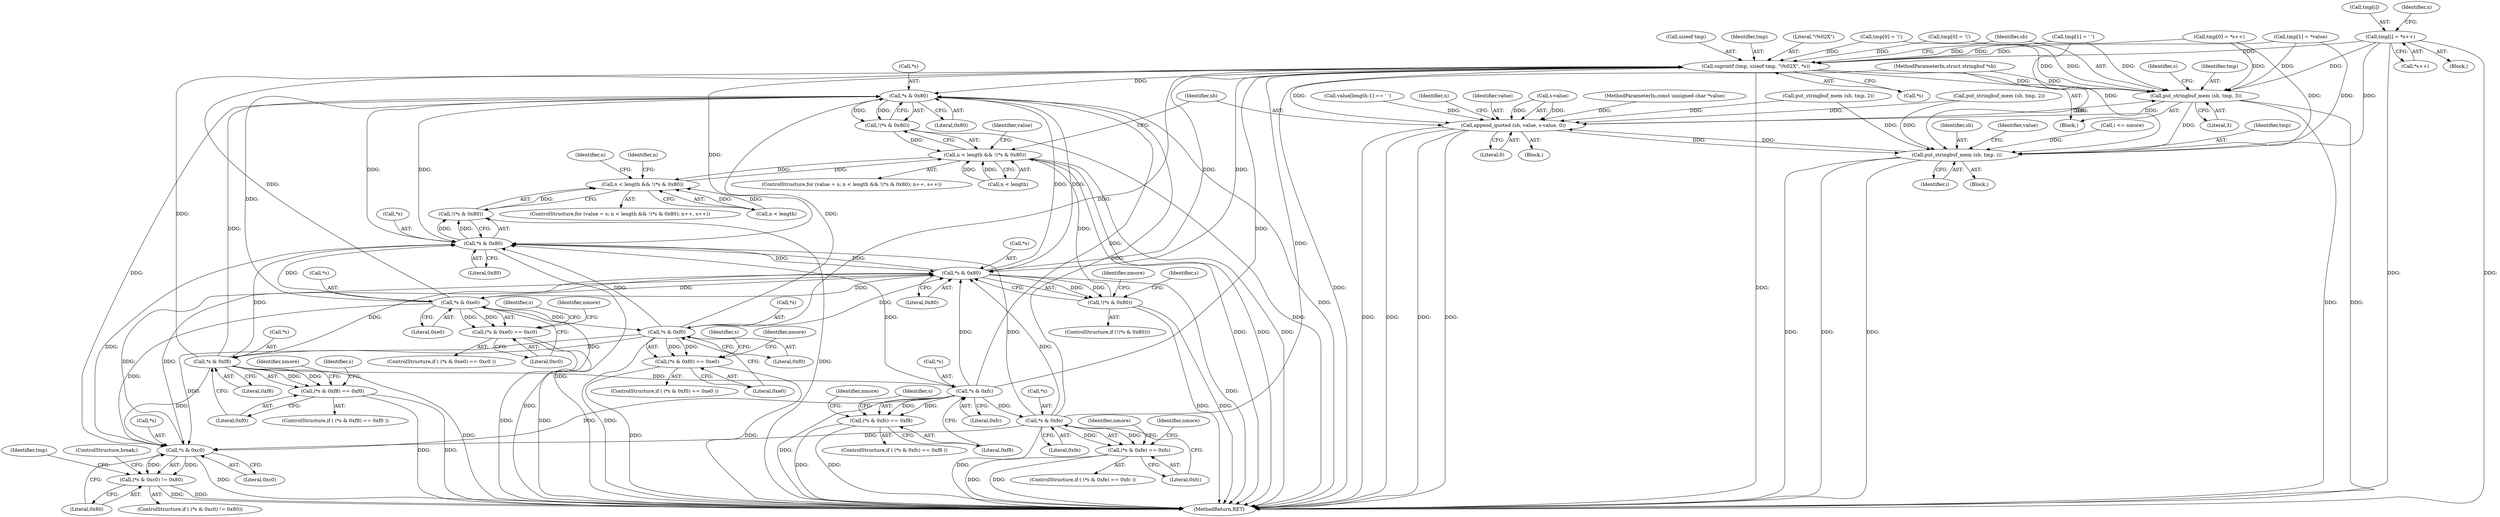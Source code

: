 digraph "0_gnupg_243d12fdec66a4360fbb3e307a046b39b5b4ffc3_0@array" {
"1000364" [label="(Call,tmp[i] = *s++)"];
"1000309" [label="(Call,snprintf (tmp, sizeof tmp, \"\\%02X\", *s))"];
"1000198" [label="(Call,*s & 0x80)"];
"1000197" [label="(Call,!(*s & 0x80))"];
"1000193" [label="(Call,n < length && !(*s & 0x80))"];
"1000211" [label="(Call,n < length && !(*s & 0x80))"];
"1000216" [label="(Call,*s & 0x80)"];
"1000215" [label="(Call,!(*s & 0x80))"];
"1000239" [label="(Call,*s & 0x80)"];
"1000238" [label="(Call,!(*s & 0x80))"];
"1000249" [label="(Call,*s & 0xe0)"];
"1000248" [label="(Call,(*s & 0xe0) == 0xc0)"];
"1000260" [label="(Call,*s & 0xf0)"];
"1000259" [label="(Call,(*s & 0xf0) == 0xe0)"];
"1000271" [label="(Call,*s & 0xf8)"];
"1000270" [label="(Call,(*s & 0xf8) == 0xf0)"];
"1000282" [label="(Call,*s & 0xfc)"];
"1000281" [label="(Call,(*s & 0xfc) == 0xf8)"];
"1000293" [label="(Call,*s & 0xfe)"];
"1000292" [label="(Call,(*s & 0xfe) == 0xfc)"];
"1000358" [label="(Call,*s & 0xc0)"];
"1000357" [label="(Call,(*s & 0xc0) != 0x80)"];
"1000316" [label="(Call,put_stringbuf_mem (sb, tmp, 3))"];
"1000225" [label="(Call,append_quoted (sb, value, s-value, 0))"];
"1000373" [label="(Call,put_stringbuf_mem (sb, tmp, i))"];
"1000292" [label="(Call,(*s & 0xfe) == 0xfc)"];
"1000242" [label="(Literal,0x80)"];
"1000258" [label="(ControlStructure,if ( (*s & 0xf0) == 0xe0 ))"];
"1000311" [label="(Call,sizeof tmp)"];
"1000314" [label="(Call,*s)"];
"1000362" [label="(Literal,0x80)"];
"1000273" [label="(Identifier,s)"];
"1000212" [label="(Call,n < length)"];
"1000270" [label="(Call,(*s & 0xf8) == 0xf0)"];
"1000373" [label="(Call,put_stringbuf_mem (sb, tmp, i))"];
"1000277" [label="(Identifier,nmore)"];
"1000219" [label="(Literal,0x80)"];
"1000156" [label="(Call,value[length-1] == ' ')"];
"1000271" [label="(Call,*s & 0xf8)"];
"1000211" [label="(Call,n < length && !(*s & 0x80))"];
"1000217" [label="(Call,*s)"];
"1000240" [label="(Call,*s)"];
"1000228" [label="(Call,s-value)"];
"1000275" [label="(Literal,0xf0)"];
"1000313" [label="(Literal,\"\\%02X\")"];
"1000114" [label="(MethodParameterIn,struct stringbuf *sb)"];
"1000145" [label="(Call,put_stringbuf_mem (sb, tmp, 2))"];
"1000209" [label="(Identifier,value)"];
"1000356" [label="(ControlStructure,if ( (*s & 0xc0) != 0x80))"];
"1000234" [label="(Identifier,n)"];
"1000227" [label="(Identifier,value)"];
"1000325" [label="(Block,)"];
"1000321" [label="(Identifier,s)"];
"1000319" [label="(Literal,3)"];
"1000247" [label="(ControlStructure,if ( (*s & 0xe0) == 0xc0 ))"];
"1000297" [label="(Literal,0xfc)"];
"1000252" [label="(Literal,0xe0)"];
"1000291" [label="(ControlStructure,if ( (*s & 0xfe) == 0xfc ))"];
"1000215" [label="(Call,!(*s & 0x80))"];
"1000248" [label="(Call,(*s & 0xe0) == 0xc0)"];
"1000189" [label="(ControlStructure,for (value = s; n < length && !(*s & 0x80); n++, s++))"];
"1000251" [label="(Identifier,s)"];
"1000164" [label="(Call,tmp[0] = '\\')"];
"1000309" [label="(Call,snprintf (tmp, sizeof tmp, \"\\%02X\", *s))"];
"1000216" [label="(Call,*s & 0x80)"];
"1000308" [label="(Block,)"];
"1000169" [label="(Call,tmp[1] = ' ')"];
"1000264" [label="(Literal,0xe0)"];
"1000375" [label="(Identifier,tmp)"];
"1000244" [label="(Identifier,nmore)"];
"1000272" [label="(Call,*s)"];
"1000365" [label="(Call,tmp[i])"];
"1000226" [label="(Identifier,sb)"];
"1000263" [label="(Literal,0xf0)"];
"1000288" [label="(Identifier,nmore)"];
"1000260" [label="(Call,*s & 0xf0)"];
"1000231" [label="(Literal,0)"];
"1000361" [label="(Literal,0xc0)"];
"1000310" [label="(Identifier,tmp)"];
"1000318" [label="(Identifier,tmp)"];
"1000296" [label="(Literal,0xfe)"];
"1000285" [label="(Literal,0xfc)"];
"1000250" [label="(Call,*s)"];
"1000281" [label="(Call,(*s & 0xfc) == 0xf8)"];
"1000294" [label="(Call,*s)"];
"1000372" [label="(Identifier,n)"];
"1000249" [label="(Call,*s & 0xe0)"];
"1000222" [label="(Identifier,n)"];
"1000303" [label="(Identifier,nmore)"];
"1000204" [label="(Identifier,n)"];
"1000359" [label="(Call,*s)"];
"1000337" [label="(Call,tmp[0] = *s++)"];
"1000299" [label="(Identifier,nmore)"];
"1000376" [label="(Identifier,i)"];
"1000282" [label="(Call,*s & 0xfc)"];
"1000269" [label="(ControlStructure,if ( (*s & 0xf8) == 0xf0 ))"];
"1000253" [label="(Literal,0xc0)"];
"1000358" [label="(Call,*s & 0xc0)"];
"1000283" [label="(Call,*s)"];
"1000368" [label="(Call,*s++)"];
"1000134" [label="(Call,tmp[0] = '\\')"];
"1000274" [label="(Literal,0xf8)"];
"1000280" [label="(ControlStructure,if ( (*s & 0xfc) == 0xf8 ))"];
"1000174" [label="(Call,put_stringbuf_mem (sb, tmp, 2))"];
"1000317" [label="(Identifier,sb)"];
"1000259" [label="(Call,(*s & 0xf0) == 0xe0)"];
"1000262" [label="(Identifier,s)"];
"1000364" [label="(Call,tmp[i] = *s++)"];
"1000139" [label="(Call,tmp[1] = *value)"];
"1000197" [label="(Call,!(*s & 0x80))"];
"1000188" [label="(Block,)"];
"1000198" [label="(Call,*s & 0x80)"];
"1000355" [label="(Block,)"];
"1000374" [label="(Identifier,sb)"];
"1000316" [label="(Call,put_stringbuf_mem (sb, tmp, 3))"];
"1000191" [label="(Identifier,value)"];
"1000194" [label="(Call,n < length)"];
"1000284" [label="(Identifier,s)"];
"1000225" [label="(Call,append_quoted (sb, value, s-value, 0))"];
"1000295" [label="(Identifier,s)"];
"1000286" [label="(Literal,0xf8)"];
"1000237" [label="(ControlStructure,if (!(*s & 0x80)))"];
"1000266" [label="(Identifier,nmore)"];
"1000207" [label="(ControlStructure,for (value = s; n < length && !(*s & 0x80); n++, s++))"];
"1000377" [label="(MethodReturn,RET)"];
"1000293" [label="(Call,*s & 0xfe)"];
"1000255" [label="(Identifier,nmore)"];
"1000112" [label="(MethodParameterIn,const unsigned char *value)"];
"1000350" [label="(Call,i <= nmore)"];
"1000238" [label="(Call,!(*s & 0x80))"];
"1000201" [label="(Literal,0x80)"];
"1000261" [label="(Call,*s)"];
"1000357" [label="(Call,(*s & 0xc0) != 0x80)"];
"1000199" [label="(Call,*s)"];
"1000193" [label="(Call,n < length && !(*s & 0x80))"];
"1000363" [label="(ControlStructure,break;)"];
"1000239" [label="(Call,*s & 0x80)"];
"1000366" [label="(Identifier,tmp)"];
"1000364" -> "1000355"  [label="AST: "];
"1000364" -> "1000368"  [label="CFG: "];
"1000365" -> "1000364"  [label="AST: "];
"1000368" -> "1000364"  [label="AST: "];
"1000372" -> "1000364"  [label="CFG: "];
"1000364" -> "1000377"  [label="DDG: "];
"1000364" -> "1000377"  [label="DDG: "];
"1000364" -> "1000309"  [label="DDG: "];
"1000364" -> "1000316"  [label="DDG: "];
"1000364" -> "1000373"  [label="DDG: "];
"1000309" -> "1000308"  [label="AST: "];
"1000309" -> "1000314"  [label="CFG: "];
"1000310" -> "1000309"  [label="AST: "];
"1000311" -> "1000309"  [label="AST: "];
"1000313" -> "1000309"  [label="AST: "];
"1000314" -> "1000309"  [label="AST: "];
"1000317" -> "1000309"  [label="CFG: "];
"1000309" -> "1000377"  [label="DDG: "];
"1000309" -> "1000377"  [label="DDG: "];
"1000309" -> "1000198"  [label="DDG: "];
"1000309" -> "1000216"  [label="DDG: "];
"1000309" -> "1000239"  [label="DDG: "];
"1000139" -> "1000309"  [label="DDG: "];
"1000337" -> "1000309"  [label="DDG: "];
"1000134" -> "1000309"  [label="DDG: "];
"1000169" -> "1000309"  [label="DDG: "];
"1000164" -> "1000309"  [label="DDG: "];
"1000293" -> "1000309"  [label="DDG: "];
"1000239" -> "1000309"  [label="DDG: "];
"1000282" -> "1000309"  [label="DDG: "];
"1000260" -> "1000309"  [label="DDG: "];
"1000249" -> "1000309"  [label="DDG: "];
"1000271" -> "1000309"  [label="DDG: "];
"1000309" -> "1000316"  [label="DDG: "];
"1000198" -> "1000197"  [label="AST: "];
"1000198" -> "1000201"  [label="CFG: "];
"1000199" -> "1000198"  [label="AST: "];
"1000201" -> "1000198"  [label="AST: "];
"1000197" -> "1000198"  [label="CFG: "];
"1000198" -> "1000377"  [label="DDG: "];
"1000198" -> "1000197"  [label="DDG: "];
"1000198" -> "1000197"  [label="DDG: "];
"1000293" -> "1000198"  [label="DDG: "];
"1000358" -> "1000198"  [label="DDG: "];
"1000239" -> "1000198"  [label="DDG: "];
"1000216" -> "1000198"  [label="DDG: "];
"1000260" -> "1000198"  [label="DDG: "];
"1000249" -> "1000198"  [label="DDG: "];
"1000271" -> "1000198"  [label="DDG: "];
"1000282" -> "1000198"  [label="DDG: "];
"1000198" -> "1000216"  [label="DDG: "];
"1000198" -> "1000239"  [label="DDG: "];
"1000197" -> "1000193"  [label="AST: "];
"1000193" -> "1000197"  [label="CFG: "];
"1000197" -> "1000377"  [label="DDG: "];
"1000197" -> "1000193"  [label="DDG: "];
"1000193" -> "1000189"  [label="AST: "];
"1000193" -> "1000194"  [label="CFG: "];
"1000194" -> "1000193"  [label="AST: "];
"1000209" -> "1000193"  [label="CFG: "];
"1000226" -> "1000193"  [label="CFG: "];
"1000193" -> "1000377"  [label="DDG: "];
"1000193" -> "1000377"  [label="DDG: "];
"1000193" -> "1000377"  [label="DDG: "];
"1000194" -> "1000193"  [label="DDG: "];
"1000194" -> "1000193"  [label="DDG: "];
"1000238" -> "1000193"  [label="DDG: "];
"1000211" -> "1000193"  [label="DDG: "];
"1000193" -> "1000211"  [label="DDG: "];
"1000211" -> "1000207"  [label="AST: "];
"1000211" -> "1000212"  [label="CFG: "];
"1000211" -> "1000215"  [label="CFG: "];
"1000212" -> "1000211"  [label="AST: "];
"1000215" -> "1000211"  [label="AST: "];
"1000222" -> "1000211"  [label="CFG: "];
"1000204" -> "1000211"  [label="CFG: "];
"1000212" -> "1000211"  [label="DDG: "];
"1000212" -> "1000211"  [label="DDG: "];
"1000215" -> "1000211"  [label="DDG: "];
"1000216" -> "1000215"  [label="AST: "];
"1000216" -> "1000219"  [label="CFG: "];
"1000217" -> "1000216"  [label="AST: "];
"1000219" -> "1000216"  [label="AST: "];
"1000215" -> "1000216"  [label="CFG: "];
"1000216" -> "1000377"  [label="DDG: "];
"1000216" -> "1000215"  [label="DDG: "];
"1000216" -> "1000215"  [label="DDG: "];
"1000293" -> "1000216"  [label="DDG: "];
"1000358" -> "1000216"  [label="DDG: "];
"1000239" -> "1000216"  [label="DDG: "];
"1000260" -> "1000216"  [label="DDG: "];
"1000249" -> "1000216"  [label="DDG: "];
"1000271" -> "1000216"  [label="DDG: "];
"1000282" -> "1000216"  [label="DDG: "];
"1000216" -> "1000239"  [label="DDG: "];
"1000215" -> "1000377"  [label="DDG: "];
"1000239" -> "1000238"  [label="AST: "];
"1000239" -> "1000242"  [label="CFG: "];
"1000240" -> "1000239"  [label="AST: "];
"1000242" -> "1000239"  [label="AST: "];
"1000238" -> "1000239"  [label="CFG: "];
"1000239" -> "1000377"  [label="DDG: "];
"1000239" -> "1000238"  [label="DDG: "];
"1000239" -> "1000238"  [label="DDG: "];
"1000293" -> "1000239"  [label="DDG: "];
"1000358" -> "1000239"  [label="DDG: "];
"1000260" -> "1000239"  [label="DDG: "];
"1000249" -> "1000239"  [label="DDG: "];
"1000271" -> "1000239"  [label="DDG: "];
"1000282" -> "1000239"  [label="DDG: "];
"1000239" -> "1000249"  [label="DDG: "];
"1000239" -> "1000358"  [label="DDG: "];
"1000238" -> "1000237"  [label="AST: "];
"1000244" -> "1000238"  [label="CFG: "];
"1000251" -> "1000238"  [label="CFG: "];
"1000238" -> "1000377"  [label="DDG: "];
"1000238" -> "1000377"  [label="DDG: "];
"1000249" -> "1000248"  [label="AST: "];
"1000249" -> "1000252"  [label="CFG: "];
"1000250" -> "1000249"  [label="AST: "];
"1000252" -> "1000249"  [label="AST: "];
"1000253" -> "1000249"  [label="CFG: "];
"1000249" -> "1000377"  [label="DDG: "];
"1000249" -> "1000248"  [label="DDG: "];
"1000249" -> "1000248"  [label="DDG: "];
"1000249" -> "1000260"  [label="DDG: "];
"1000249" -> "1000358"  [label="DDG: "];
"1000248" -> "1000247"  [label="AST: "];
"1000248" -> "1000253"  [label="CFG: "];
"1000253" -> "1000248"  [label="AST: "];
"1000255" -> "1000248"  [label="CFG: "];
"1000262" -> "1000248"  [label="CFG: "];
"1000248" -> "1000377"  [label="DDG: "];
"1000248" -> "1000377"  [label="DDG: "];
"1000260" -> "1000259"  [label="AST: "];
"1000260" -> "1000263"  [label="CFG: "];
"1000261" -> "1000260"  [label="AST: "];
"1000263" -> "1000260"  [label="AST: "];
"1000264" -> "1000260"  [label="CFG: "];
"1000260" -> "1000377"  [label="DDG: "];
"1000260" -> "1000259"  [label="DDG: "];
"1000260" -> "1000259"  [label="DDG: "];
"1000260" -> "1000271"  [label="DDG: "];
"1000260" -> "1000358"  [label="DDG: "];
"1000259" -> "1000258"  [label="AST: "];
"1000259" -> "1000264"  [label="CFG: "];
"1000264" -> "1000259"  [label="AST: "];
"1000266" -> "1000259"  [label="CFG: "];
"1000273" -> "1000259"  [label="CFG: "];
"1000259" -> "1000377"  [label="DDG: "];
"1000259" -> "1000377"  [label="DDG: "];
"1000271" -> "1000270"  [label="AST: "];
"1000271" -> "1000274"  [label="CFG: "];
"1000272" -> "1000271"  [label="AST: "];
"1000274" -> "1000271"  [label="AST: "];
"1000275" -> "1000271"  [label="CFG: "];
"1000271" -> "1000377"  [label="DDG: "];
"1000271" -> "1000270"  [label="DDG: "];
"1000271" -> "1000270"  [label="DDG: "];
"1000271" -> "1000282"  [label="DDG: "];
"1000271" -> "1000358"  [label="DDG: "];
"1000270" -> "1000269"  [label="AST: "];
"1000270" -> "1000275"  [label="CFG: "];
"1000275" -> "1000270"  [label="AST: "];
"1000277" -> "1000270"  [label="CFG: "];
"1000284" -> "1000270"  [label="CFG: "];
"1000270" -> "1000377"  [label="DDG: "];
"1000270" -> "1000377"  [label="DDG: "];
"1000282" -> "1000281"  [label="AST: "];
"1000282" -> "1000285"  [label="CFG: "];
"1000283" -> "1000282"  [label="AST: "];
"1000285" -> "1000282"  [label="AST: "];
"1000286" -> "1000282"  [label="CFG: "];
"1000282" -> "1000377"  [label="DDG: "];
"1000282" -> "1000281"  [label="DDG: "];
"1000282" -> "1000281"  [label="DDG: "];
"1000282" -> "1000293"  [label="DDG: "];
"1000282" -> "1000358"  [label="DDG: "];
"1000281" -> "1000280"  [label="AST: "];
"1000281" -> "1000286"  [label="CFG: "];
"1000286" -> "1000281"  [label="AST: "];
"1000288" -> "1000281"  [label="CFG: "];
"1000295" -> "1000281"  [label="CFG: "];
"1000281" -> "1000377"  [label="DDG: "];
"1000281" -> "1000377"  [label="DDG: "];
"1000293" -> "1000292"  [label="AST: "];
"1000293" -> "1000296"  [label="CFG: "];
"1000294" -> "1000293"  [label="AST: "];
"1000296" -> "1000293"  [label="AST: "];
"1000297" -> "1000293"  [label="CFG: "];
"1000293" -> "1000377"  [label="DDG: "];
"1000293" -> "1000292"  [label="DDG: "];
"1000293" -> "1000292"  [label="DDG: "];
"1000293" -> "1000358"  [label="DDG: "];
"1000292" -> "1000291"  [label="AST: "];
"1000292" -> "1000297"  [label="CFG: "];
"1000297" -> "1000292"  [label="AST: "];
"1000299" -> "1000292"  [label="CFG: "];
"1000303" -> "1000292"  [label="CFG: "];
"1000292" -> "1000377"  [label="DDG: "];
"1000292" -> "1000377"  [label="DDG: "];
"1000358" -> "1000357"  [label="AST: "];
"1000358" -> "1000361"  [label="CFG: "];
"1000359" -> "1000358"  [label="AST: "];
"1000361" -> "1000358"  [label="AST: "];
"1000362" -> "1000358"  [label="CFG: "];
"1000358" -> "1000377"  [label="DDG: "];
"1000358" -> "1000357"  [label="DDG: "];
"1000358" -> "1000357"  [label="DDG: "];
"1000357" -> "1000356"  [label="AST: "];
"1000357" -> "1000362"  [label="CFG: "];
"1000362" -> "1000357"  [label="AST: "];
"1000363" -> "1000357"  [label="CFG: "];
"1000366" -> "1000357"  [label="CFG: "];
"1000357" -> "1000377"  [label="DDG: "];
"1000357" -> "1000377"  [label="DDG: "];
"1000316" -> "1000308"  [label="AST: "];
"1000316" -> "1000319"  [label="CFG: "];
"1000317" -> "1000316"  [label="AST: "];
"1000318" -> "1000316"  [label="AST: "];
"1000319" -> "1000316"  [label="AST: "];
"1000321" -> "1000316"  [label="CFG: "];
"1000316" -> "1000377"  [label="DDG: "];
"1000316" -> "1000377"  [label="DDG: "];
"1000316" -> "1000225"  [label="DDG: "];
"1000225" -> "1000316"  [label="DDG: "];
"1000114" -> "1000316"  [label="DDG: "];
"1000139" -> "1000316"  [label="DDG: "];
"1000337" -> "1000316"  [label="DDG: "];
"1000134" -> "1000316"  [label="DDG: "];
"1000169" -> "1000316"  [label="DDG: "];
"1000164" -> "1000316"  [label="DDG: "];
"1000316" -> "1000373"  [label="DDG: "];
"1000225" -> "1000188"  [label="AST: "];
"1000225" -> "1000231"  [label="CFG: "];
"1000226" -> "1000225"  [label="AST: "];
"1000227" -> "1000225"  [label="AST: "];
"1000228" -> "1000225"  [label="AST: "];
"1000231" -> "1000225"  [label="AST: "];
"1000234" -> "1000225"  [label="CFG: "];
"1000225" -> "1000377"  [label="DDG: "];
"1000225" -> "1000377"  [label="DDG: "];
"1000225" -> "1000377"  [label="DDG: "];
"1000225" -> "1000377"  [label="DDG: "];
"1000174" -> "1000225"  [label="DDG: "];
"1000373" -> "1000225"  [label="DDG: "];
"1000145" -> "1000225"  [label="DDG: "];
"1000114" -> "1000225"  [label="DDG: "];
"1000156" -> "1000225"  [label="DDG: "];
"1000228" -> "1000225"  [label="DDG: "];
"1000228" -> "1000225"  [label="DDG: "];
"1000112" -> "1000225"  [label="DDG: "];
"1000225" -> "1000373"  [label="DDG: "];
"1000373" -> "1000325"  [label="AST: "];
"1000373" -> "1000376"  [label="CFG: "];
"1000374" -> "1000373"  [label="AST: "];
"1000375" -> "1000373"  [label="AST: "];
"1000376" -> "1000373"  [label="AST: "];
"1000191" -> "1000373"  [label="CFG: "];
"1000373" -> "1000377"  [label="DDG: "];
"1000373" -> "1000377"  [label="DDG: "];
"1000373" -> "1000377"  [label="DDG: "];
"1000114" -> "1000373"  [label="DDG: "];
"1000139" -> "1000373"  [label="DDG: "];
"1000337" -> "1000373"  [label="DDG: "];
"1000174" -> "1000373"  [label="DDG: "];
"1000169" -> "1000373"  [label="DDG: "];
"1000145" -> "1000373"  [label="DDG: "];
"1000350" -> "1000373"  [label="DDG: "];
}
